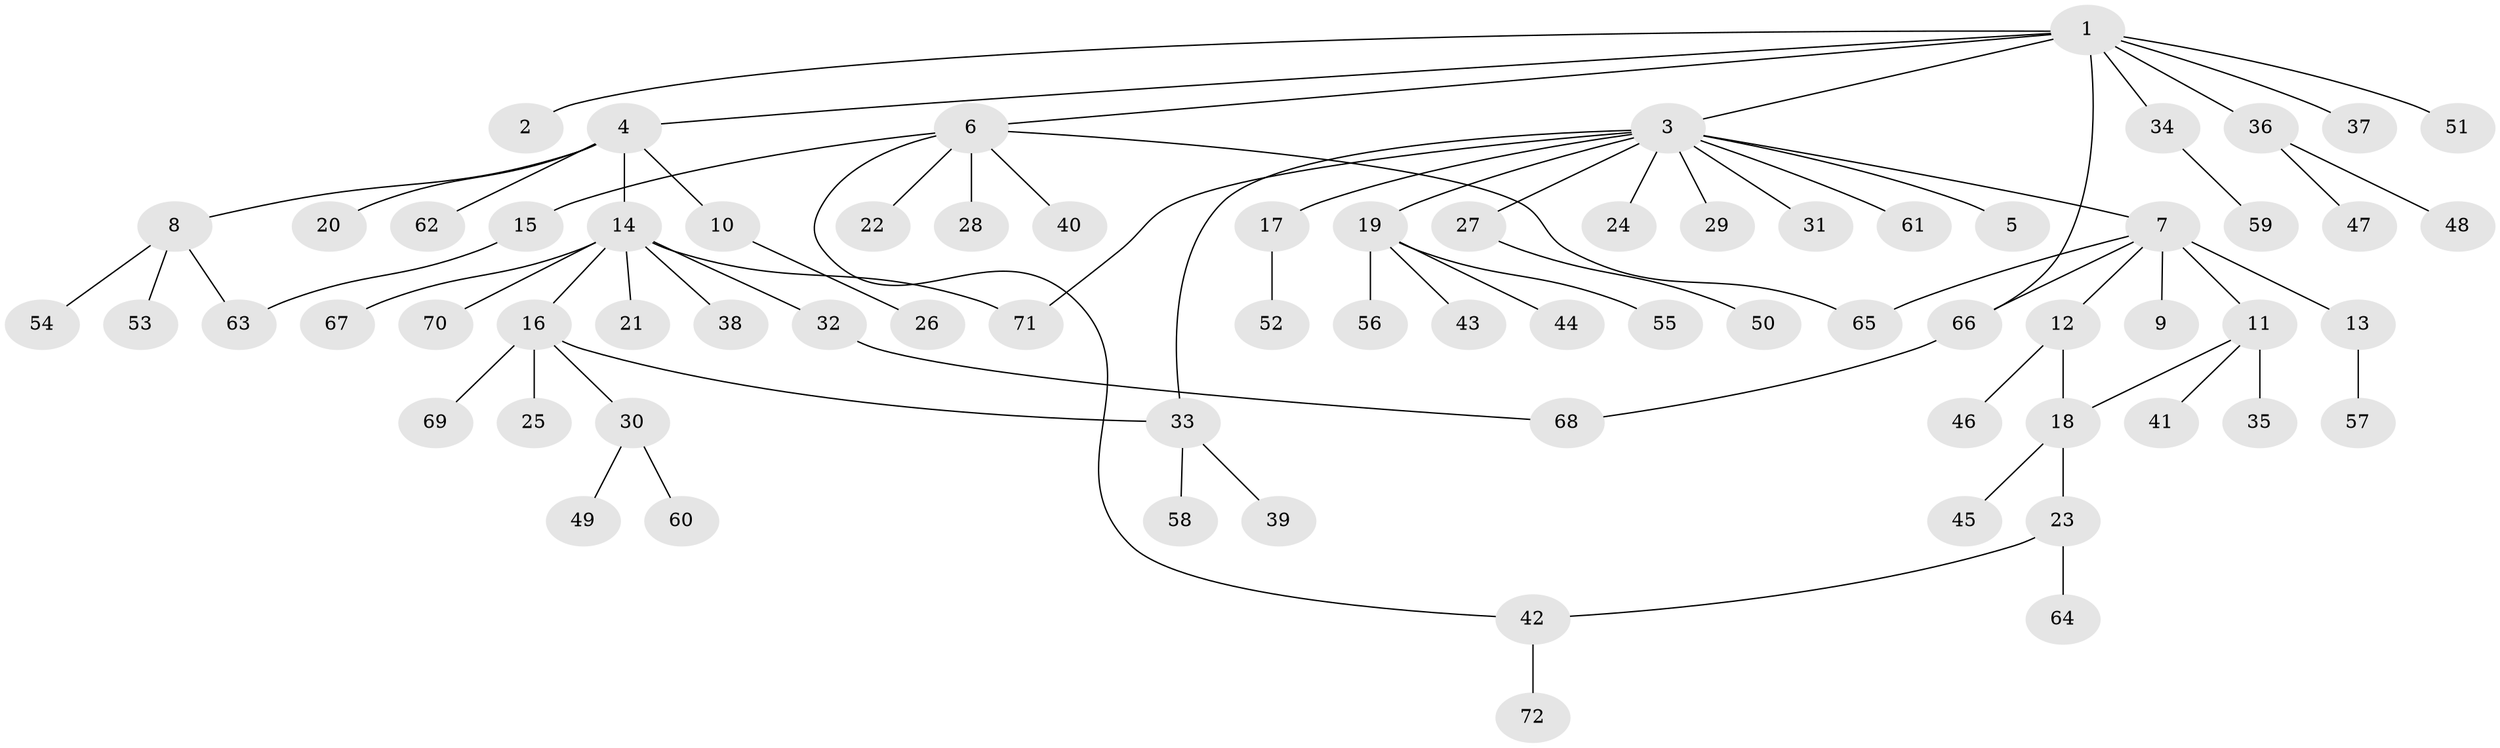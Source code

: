 // coarse degree distribution, {8: 0.019230769230769232, 1: 0.5961538461538461, 11: 0.019230769230769232, 5: 0.038461538461538464, 6: 0.019230769230769232, 7: 0.038461538461538464, 4: 0.057692307692307696, 3: 0.07692307692307693, 2: 0.1346153846153846}
// Generated by graph-tools (version 1.1) at 2025/51/02/27/25 19:51:58]
// undirected, 72 vertices, 79 edges
graph export_dot {
graph [start="1"]
  node [color=gray90,style=filled];
  1;
  2;
  3;
  4;
  5;
  6;
  7;
  8;
  9;
  10;
  11;
  12;
  13;
  14;
  15;
  16;
  17;
  18;
  19;
  20;
  21;
  22;
  23;
  24;
  25;
  26;
  27;
  28;
  29;
  30;
  31;
  32;
  33;
  34;
  35;
  36;
  37;
  38;
  39;
  40;
  41;
  42;
  43;
  44;
  45;
  46;
  47;
  48;
  49;
  50;
  51;
  52;
  53;
  54;
  55;
  56;
  57;
  58;
  59;
  60;
  61;
  62;
  63;
  64;
  65;
  66;
  67;
  68;
  69;
  70;
  71;
  72;
  1 -- 2;
  1 -- 3;
  1 -- 4;
  1 -- 6;
  1 -- 34;
  1 -- 36;
  1 -- 37;
  1 -- 51;
  1 -- 66;
  3 -- 5;
  3 -- 7;
  3 -- 17;
  3 -- 19;
  3 -- 24;
  3 -- 27;
  3 -- 29;
  3 -- 31;
  3 -- 33;
  3 -- 61;
  3 -- 71;
  4 -- 8;
  4 -- 10;
  4 -- 14;
  4 -- 20;
  4 -- 62;
  6 -- 15;
  6 -- 22;
  6 -- 28;
  6 -- 40;
  6 -- 42;
  6 -- 65;
  7 -- 9;
  7 -- 11;
  7 -- 12;
  7 -- 13;
  7 -- 65;
  7 -- 66;
  8 -- 53;
  8 -- 54;
  8 -- 63;
  10 -- 26;
  11 -- 18;
  11 -- 35;
  11 -- 41;
  12 -- 18;
  12 -- 46;
  13 -- 57;
  14 -- 16;
  14 -- 21;
  14 -- 32;
  14 -- 38;
  14 -- 67;
  14 -- 70;
  14 -- 71;
  15 -- 63;
  16 -- 25;
  16 -- 30;
  16 -- 33;
  16 -- 69;
  17 -- 52;
  18 -- 23;
  18 -- 45;
  19 -- 43;
  19 -- 44;
  19 -- 55;
  19 -- 56;
  23 -- 42;
  23 -- 64;
  27 -- 50;
  30 -- 49;
  30 -- 60;
  32 -- 68;
  33 -- 39;
  33 -- 58;
  34 -- 59;
  36 -- 47;
  36 -- 48;
  42 -- 72;
  66 -- 68;
}
